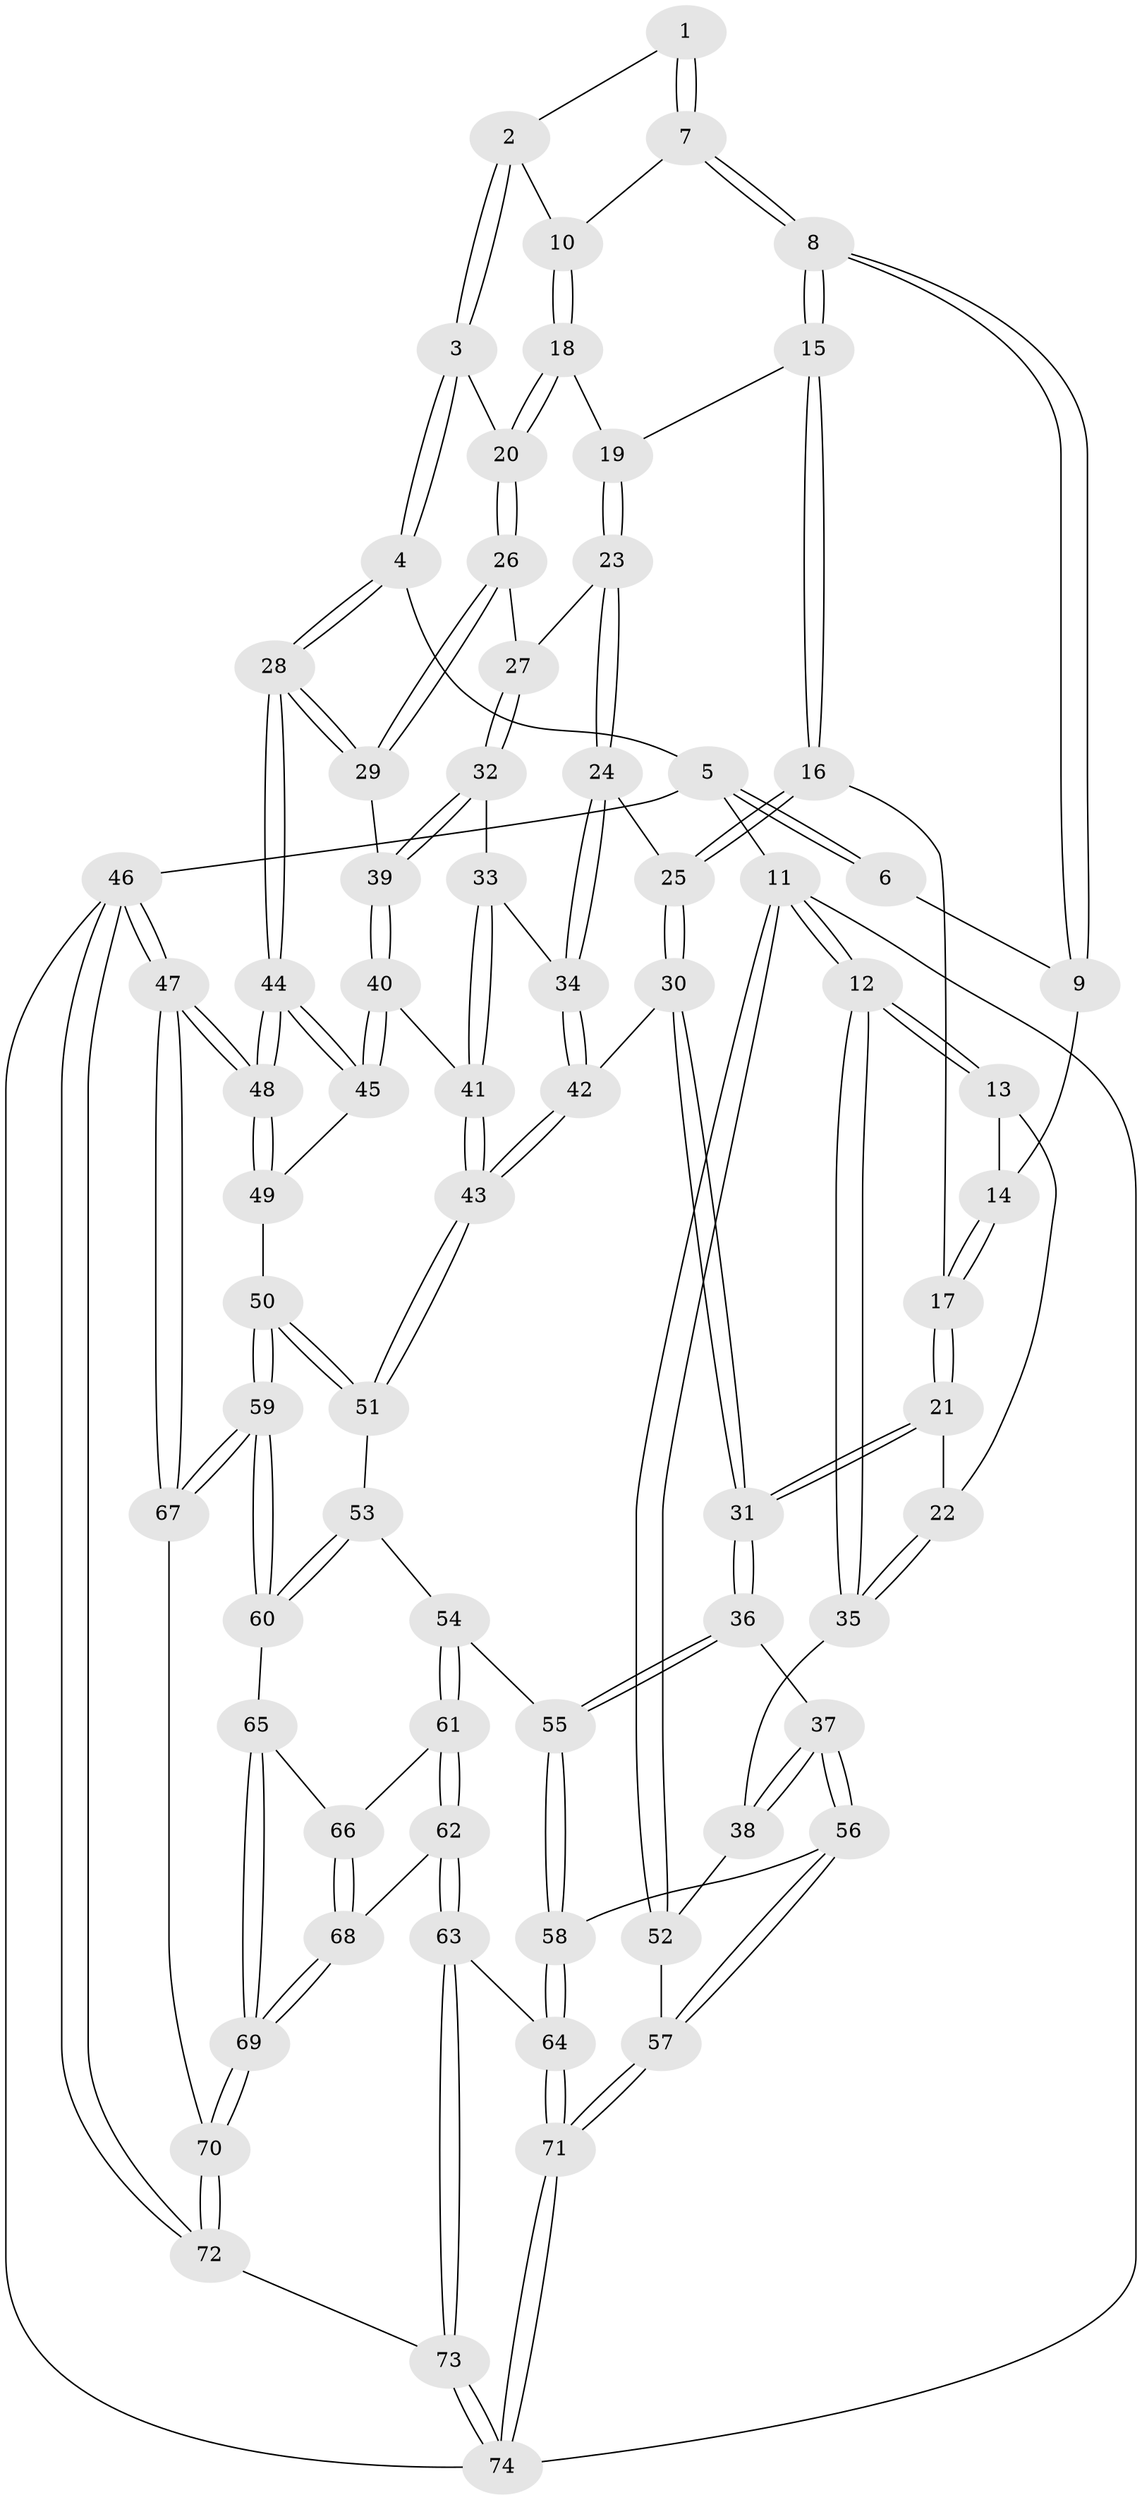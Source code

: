 // Generated by graph-tools (version 1.1) at 2025/17/03/09/25 04:17:20]
// undirected, 74 vertices, 182 edges
graph export_dot {
graph [start="1"]
  node [color=gray90,style=filled];
  1 [pos="+0.8262985530305396+0.10803417208075897"];
  2 [pos="+0.9299959485742956+0.14639711291119362"];
  3 [pos="+1+0.14655767693076008"];
  4 [pos="+1+0"];
  5 [pos="+1+0"];
  6 [pos="+0.8068834584301421+0"];
  7 [pos="+0.8177830371828707+0.17611569388316917"];
  8 [pos="+0.6683501373929267+0.160258215265761"];
  9 [pos="+0.5464849499066241+0"];
  10 [pos="+0.8190203761971905+0.17848744701002306"];
  11 [pos="+0+0"];
  12 [pos="+0+0"];
  13 [pos="+0+0"];
  14 [pos="+0.4990816540483424+0"];
  15 [pos="+0.670404927435857+0.23583973806241745"];
  16 [pos="+0.46650902784020426+0.2852162548035448"];
  17 [pos="+0.3782519506288005+0.20246269166464703"];
  18 [pos="+0.8439070453171637+0.27054419546288794"];
  19 [pos="+0.6842533967261467+0.2613761927372868"];
  20 [pos="+0.8584023801966276+0.2851505350563421"];
  21 [pos="+0.2680126166761277+0.25971920298394585"];
  22 [pos="+0.2411207644829956+0.25839361472822114"];
  23 [pos="+0.6681693193349768+0.34563440305087145"];
  24 [pos="+0.5859582338750721+0.40909181817605533"];
  25 [pos="+0.4807357554485056+0.30931632149691474"];
  26 [pos="+0.8771697793045972+0.3556109292365958"];
  27 [pos="+0.687340968304825+0.3536213162557061"];
  28 [pos="+1+0.43811781024770585"];
  29 [pos="+0.9014976555887266+0.3975799320012697"];
  30 [pos="+0.3772268555006742+0.5790893839370441"];
  31 [pos="+0.33949043902531184+0.590468291261962"];
  32 [pos="+0.7511301547579766+0.44034894975081607"];
  33 [pos="+0.70081198454073+0.46621420501855565"];
  34 [pos="+0.5865117754082838+0.4183196500973971"];
  35 [pos="+0.1417802376361315+0.3027370330057827"];
  36 [pos="+0.33611901326115623+0.5943406654214307"];
  37 [pos="+0.23827803482744717+0.6043694255360594"];
  38 [pos="+0+0.4604040192580141"];
  39 [pos="+0.8604624613109106+0.4466368187683436"];
  40 [pos="+0.8441816704083566+0.5006108642108515"];
  41 [pos="+0.7137962989133969+0.5490859509511558"];
  42 [pos="+0.5381006861714458+0.5645207068031621"];
  43 [pos="+0.6380493389241448+0.6509908475422959"];
  44 [pos="+1+0.6235010154125097"];
  45 [pos="+0.8657623565291562+0.6306356883175249"];
  46 [pos="+1+1"];
  47 [pos="+1+1"];
  48 [pos="+1+0.9135290755756853"];
  49 [pos="+0.8076117821249288+0.7039924242814937"];
  50 [pos="+0.7517384663165317+0.738869638896506"];
  51 [pos="+0.6399356039239383+0.655082308760886"];
  52 [pos="+0+0.47356433639730905"];
  53 [pos="+0.5637109097955041+0.737507826134147"];
  54 [pos="+0.43697664695483246+0.7875559864700188"];
  55 [pos="+0.3642563929883452+0.7271910085728679"];
  56 [pos="+0.13366638468897207+0.7635382529269273"];
  57 [pos="+0+0.9266504737732129"];
  58 [pos="+0.27252807136539126+0.8466669883101346"];
  59 [pos="+0.7530838849150461+0.7714166659723827"];
  60 [pos="+0.5714748160389796+0.8485579226444933"];
  61 [pos="+0.44479474712278405+0.8139057956591942"];
  62 [pos="+0.428472380483581+0.9263149199954857"];
  63 [pos="+0.39884376961825846+0.9666745436557853"];
  64 [pos="+0.2720633288193894+0.8752474063495234"];
  65 [pos="+0.5689919775482615+0.8531011267191422"];
  66 [pos="+0.547299208259637+0.8545006255528281"];
  67 [pos="+0.7628965134022159+0.8134239608049485"];
  68 [pos="+0.5035610855143454+0.9228498042197784"];
  69 [pos="+0.6389129114570915+0.9859522349873505"];
  70 [pos="+0.6469983332691172+0.9944144017552686"];
  71 [pos="+0+1"];
  72 [pos="+0.6526475327598399+1"];
  73 [pos="+0.4033838663240146+1"];
  74 [pos="+0+1"];
  1 -- 2;
  1 -- 7;
  1 -- 7;
  2 -- 3;
  2 -- 3;
  2 -- 10;
  3 -- 4;
  3 -- 4;
  3 -- 20;
  4 -- 5;
  4 -- 28;
  4 -- 28;
  5 -- 6;
  5 -- 6;
  5 -- 11;
  5 -- 46;
  6 -- 9;
  7 -- 8;
  7 -- 8;
  7 -- 10;
  8 -- 9;
  8 -- 9;
  8 -- 15;
  8 -- 15;
  9 -- 14;
  10 -- 18;
  10 -- 18;
  11 -- 12;
  11 -- 12;
  11 -- 52;
  11 -- 52;
  11 -- 74;
  12 -- 13;
  12 -- 13;
  12 -- 35;
  12 -- 35;
  13 -- 14;
  13 -- 22;
  14 -- 17;
  14 -- 17;
  15 -- 16;
  15 -- 16;
  15 -- 19;
  16 -- 17;
  16 -- 25;
  16 -- 25;
  17 -- 21;
  17 -- 21;
  18 -- 19;
  18 -- 20;
  18 -- 20;
  19 -- 23;
  19 -- 23;
  20 -- 26;
  20 -- 26;
  21 -- 22;
  21 -- 31;
  21 -- 31;
  22 -- 35;
  22 -- 35;
  23 -- 24;
  23 -- 24;
  23 -- 27;
  24 -- 25;
  24 -- 34;
  24 -- 34;
  25 -- 30;
  25 -- 30;
  26 -- 27;
  26 -- 29;
  26 -- 29;
  27 -- 32;
  27 -- 32;
  28 -- 29;
  28 -- 29;
  28 -- 44;
  28 -- 44;
  29 -- 39;
  30 -- 31;
  30 -- 31;
  30 -- 42;
  31 -- 36;
  31 -- 36;
  32 -- 33;
  32 -- 39;
  32 -- 39;
  33 -- 34;
  33 -- 41;
  33 -- 41;
  34 -- 42;
  34 -- 42;
  35 -- 38;
  36 -- 37;
  36 -- 55;
  36 -- 55;
  37 -- 38;
  37 -- 38;
  37 -- 56;
  37 -- 56;
  38 -- 52;
  39 -- 40;
  39 -- 40;
  40 -- 41;
  40 -- 45;
  40 -- 45;
  41 -- 43;
  41 -- 43;
  42 -- 43;
  42 -- 43;
  43 -- 51;
  43 -- 51;
  44 -- 45;
  44 -- 45;
  44 -- 48;
  44 -- 48;
  45 -- 49;
  46 -- 47;
  46 -- 47;
  46 -- 72;
  46 -- 72;
  46 -- 74;
  47 -- 48;
  47 -- 48;
  47 -- 67;
  47 -- 67;
  48 -- 49;
  48 -- 49;
  49 -- 50;
  50 -- 51;
  50 -- 51;
  50 -- 59;
  50 -- 59;
  51 -- 53;
  52 -- 57;
  53 -- 54;
  53 -- 60;
  53 -- 60;
  54 -- 55;
  54 -- 61;
  54 -- 61;
  55 -- 58;
  55 -- 58;
  56 -- 57;
  56 -- 57;
  56 -- 58;
  57 -- 71;
  57 -- 71;
  58 -- 64;
  58 -- 64;
  59 -- 60;
  59 -- 60;
  59 -- 67;
  59 -- 67;
  60 -- 65;
  61 -- 62;
  61 -- 62;
  61 -- 66;
  62 -- 63;
  62 -- 63;
  62 -- 68;
  63 -- 64;
  63 -- 73;
  63 -- 73;
  64 -- 71;
  64 -- 71;
  65 -- 66;
  65 -- 69;
  65 -- 69;
  66 -- 68;
  66 -- 68;
  67 -- 70;
  68 -- 69;
  68 -- 69;
  69 -- 70;
  69 -- 70;
  70 -- 72;
  70 -- 72;
  71 -- 74;
  71 -- 74;
  72 -- 73;
  73 -- 74;
  73 -- 74;
}
